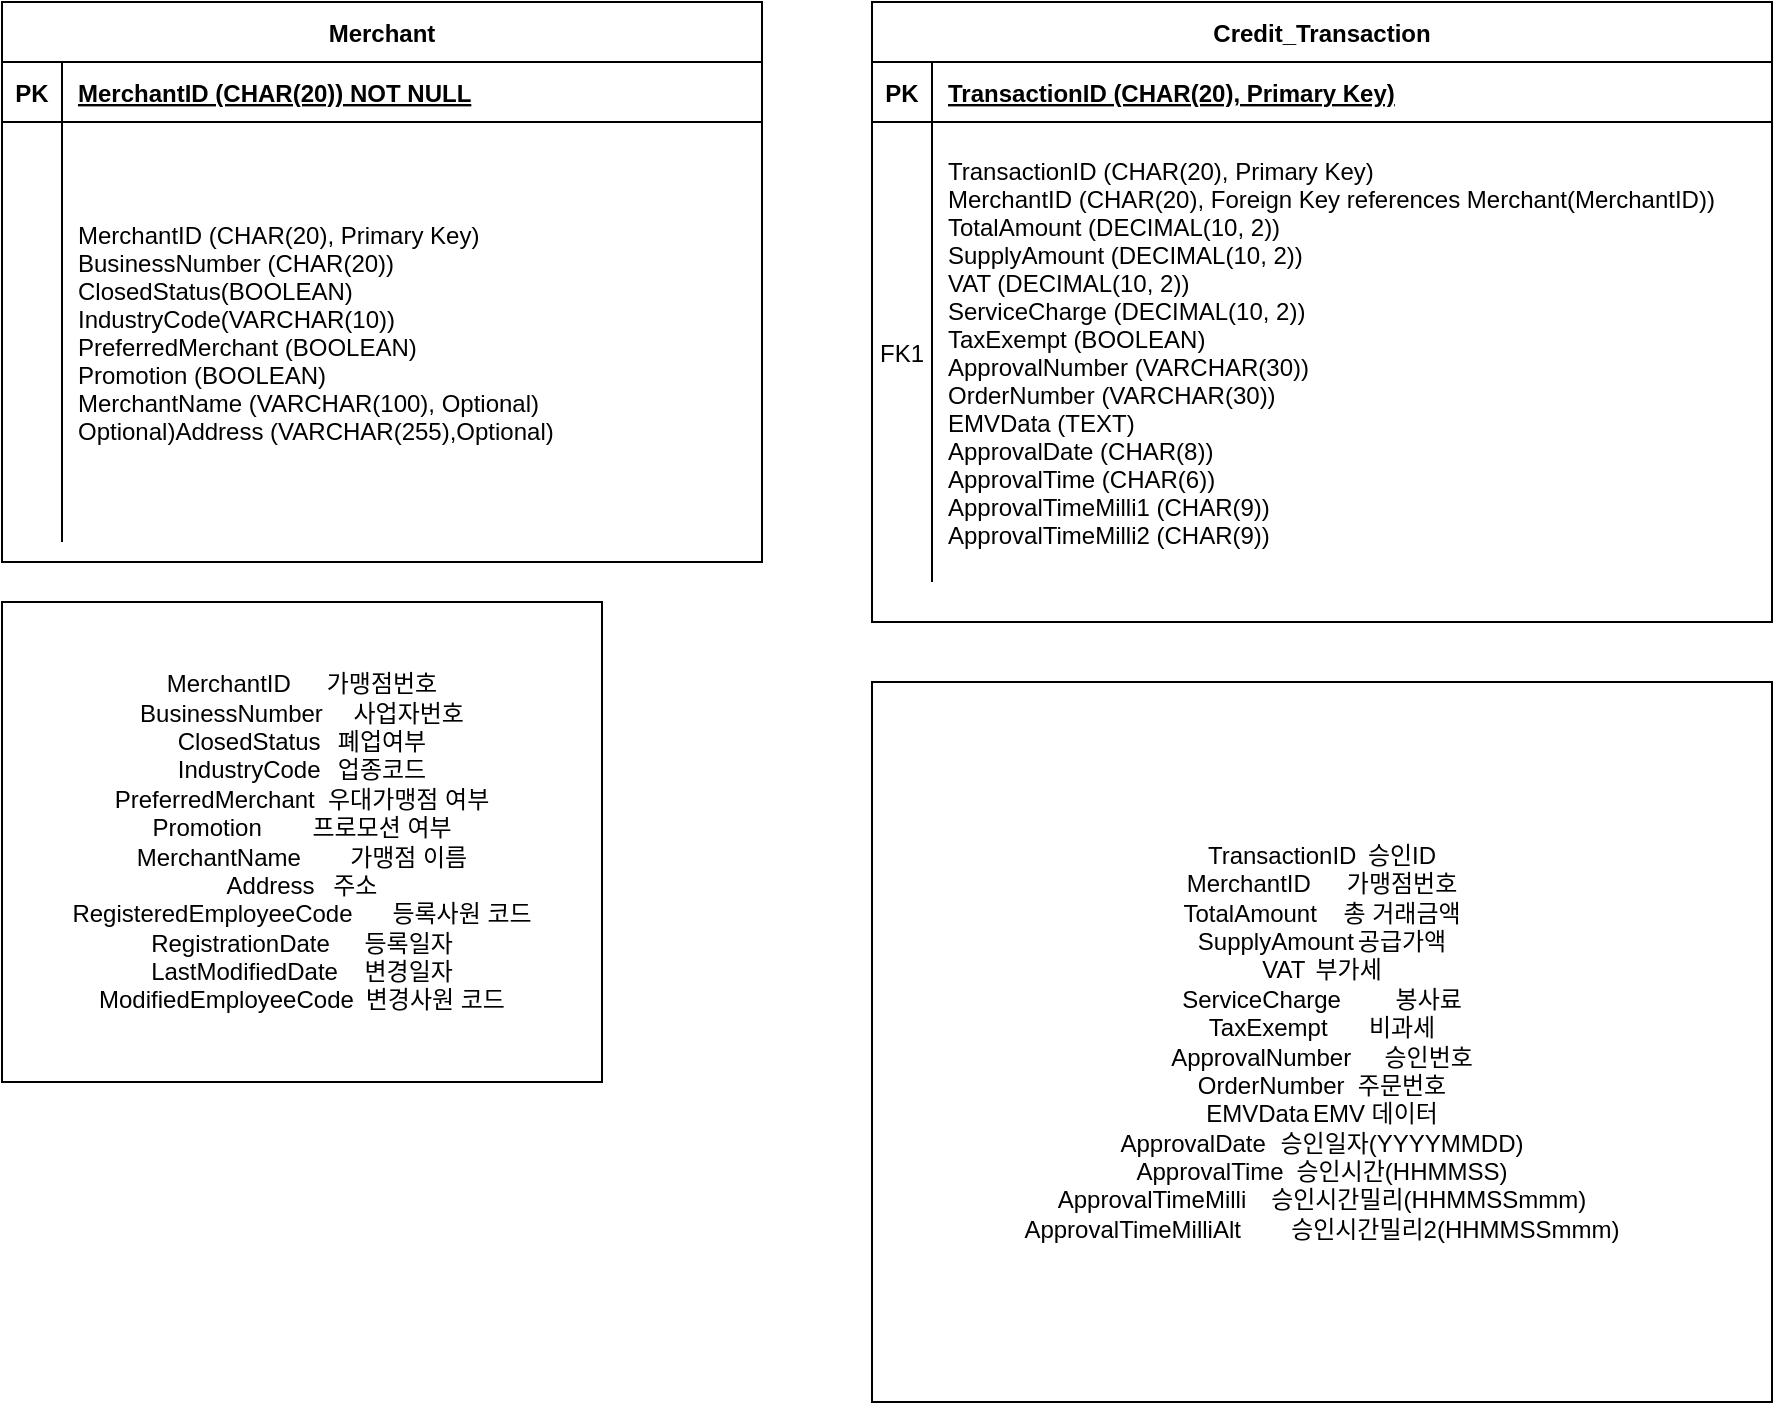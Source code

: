 <mxfile version="24.6.5" type="github">
  <diagram id="R2lEEEUBdFMjLlhIrx00" name="Page-1">
    <mxGraphModel dx="2074" dy="1140" grid="1" gridSize="10" guides="1" tooltips="1" connect="1" arrows="1" fold="1" page="1" pageScale="1" pageWidth="850" pageHeight="1100" math="0" shadow="0" extFonts="Permanent Marker^https://fonts.googleapis.com/css?family=Permanent+Marker">
      <root>
        <mxCell id="0" />
        <mxCell id="1" parent="0" />
        <mxCell id="C-vyLk0tnHw3VtMMgP7b-2" value="Credit_Transaction" style="shape=table;startSize=30;container=1;collapsible=1;childLayout=tableLayout;fixedRows=1;rowLines=0;fontStyle=1;align=center;resizeLast=1;" parent="1" vertex="1">
          <mxGeometry x="480" y="40" width="450" height="310" as="geometry">
            <mxRectangle x="450" y="120" width="140" height="30" as="alternateBounds" />
          </mxGeometry>
        </mxCell>
        <mxCell id="C-vyLk0tnHw3VtMMgP7b-3" value="" style="shape=partialRectangle;collapsible=0;dropTarget=0;pointerEvents=0;fillColor=none;points=[[0,0.5],[1,0.5]];portConstraint=eastwest;top=0;left=0;right=0;bottom=1;" parent="C-vyLk0tnHw3VtMMgP7b-2" vertex="1">
          <mxGeometry y="30" width="450" height="30" as="geometry" />
        </mxCell>
        <mxCell id="C-vyLk0tnHw3VtMMgP7b-4" value="PK" style="shape=partialRectangle;overflow=hidden;connectable=0;fillColor=none;top=0;left=0;bottom=0;right=0;fontStyle=1;" parent="C-vyLk0tnHw3VtMMgP7b-3" vertex="1">
          <mxGeometry width="30" height="30" as="geometry">
            <mxRectangle width="30" height="30" as="alternateBounds" />
          </mxGeometry>
        </mxCell>
        <mxCell id="C-vyLk0tnHw3VtMMgP7b-5" value="TransactionID (CHAR(20), Primary Key)" style="shape=partialRectangle;overflow=hidden;connectable=0;fillColor=none;top=0;left=0;bottom=0;right=0;align=left;spacingLeft=6;fontStyle=5;" parent="C-vyLk0tnHw3VtMMgP7b-3" vertex="1">
          <mxGeometry x="30" width="420" height="30" as="geometry">
            <mxRectangle width="420" height="30" as="alternateBounds" />
          </mxGeometry>
        </mxCell>
        <mxCell id="C-vyLk0tnHw3VtMMgP7b-6" value="" style="shape=partialRectangle;collapsible=0;dropTarget=0;pointerEvents=0;fillColor=none;points=[[0,0.5],[1,0.5]];portConstraint=eastwest;top=0;left=0;right=0;bottom=0;" parent="C-vyLk0tnHw3VtMMgP7b-2" vertex="1">
          <mxGeometry y="60" width="450" height="230" as="geometry" />
        </mxCell>
        <mxCell id="C-vyLk0tnHw3VtMMgP7b-7" value="FK1" style="shape=partialRectangle;overflow=hidden;connectable=0;fillColor=none;top=0;left=0;bottom=0;right=0;" parent="C-vyLk0tnHw3VtMMgP7b-6" vertex="1">
          <mxGeometry width="30" height="230" as="geometry">
            <mxRectangle width="30" height="230" as="alternateBounds" />
          </mxGeometry>
        </mxCell>
        <mxCell id="C-vyLk0tnHw3VtMMgP7b-8" value="TransactionID (CHAR(20), Primary Key)&#xa;MerchantID (CHAR(20), Foreign Key references Merchant(MerchantID))&#xa;TotalAmount (DECIMAL(10, 2))&#xa;SupplyAmount (DECIMAL(10, 2))&#xa;VAT (DECIMAL(10, 2))&#xa;ServiceCharge (DECIMAL(10, 2))&#xa;TaxExempt (BOOLEAN)&#xa;ApprovalNumber (VARCHAR(30))&#xa;OrderNumber (VARCHAR(30))&#xa;EMVData (TEXT)&#xa;ApprovalDate (CHAR(8)) &#xa;ApprovalTime (CHAR(6)) &#xa;ApprovalTimeMilli1 (CHAR(9)) &#xa;ApprovalTimeMilli2 (CHAR(9)) " style="shape=partialRectangle;overflow=hidden;connectable=0;fillColor=none;top=0;left=0;bottom=0;right=0;align=left;spacingLeft=6;" parent="C-vyLk0tnHw3VtMMgP7b-6" vertex="1">
          <mxGeometry x="30" width="420" height="230" as="geometry">
            <mxRectangle width="420" height="230" as="alternateBounds" />
          </mxGeometry>
        </mxCell>
        <mxCell id="C-vyLk0tnHw3VtMMgP7b-23" value="Merchant" style="shape=table;startSize=30;container=1;collapsible=1;childLayout=tableLayout;fixedRows=1;rowLines=0;fontStyle=1;align=center;resizeLast=1;" parent="1" vertex="1">
          <mxGeometry x="45" y="40" width="380" height="280" as="geometry" />
        </mxCell>
        <mxCell id="C-vyLk0tnHw3VtMMgP7b-24" value="" style="shape=partialRectangle;collapsible=0;dropTarget=0;pointerEvents=0;fillColor=none;points=[[0,0.5],[1,0.5]];portConstraint=eastwest;top=0;left=0;right=0;bottom=1;" parent="C-vyLk0tnHw3VtMMgP7b-23" vertex="1">
          <mxGeometry y="30" width="380" height="30" as="geometry" />
        </mxCell>
        <mxCell id="C-vyLk0tnHw3VtMMgP7b-25" value="PK" style="shape=partialRectangle;overflow=hidden;connectable=0;fillColor=none;top=0;left=0;bottom=0;right=0;fontStyle=1;" parent="C-vyLk0tnHw3VtMMgP7b-24" vertex="1">
          <mxGeometry width="30" height="30" as="geometry">
            <mxRectangle width="30" height="30" as="alternateBounds" />
          </mxGeometry>
        </mxCell>
        <mxCell id="C-vyLk0tnHw3VtMMgP7b-26" value="MerchantID (CHAR(20)) NOT NULL" style="shape=partialRectangle;overflow=hidden;connectable=0;fillColor=none;top=0;left=0;bottom=0;right=0;align=left;spacingLeft=6;fontStyle=5;" parent="C-vyLk0tnHw3VtMMgP7b-24" vertex="1">
          <mxGeometry x="30" width="350" height="30" as="geometry">
            <mxRectangle width="350" height="30" as="alternateBounds" />
          </mxGeometry>
        </mxCell>
        <mxCell id="C-vyLk0tnHw3VtMMgP7b-27" value="" style="shape=partialRectangle;collapsible=0;dropTarget=0;pointerEvents=0;fillColor=none;points=[[0,0.5],[1,0.5]];portConstraint=eastwest;top=0;left=0;right=0;bottom=0;" parent="C-vyLk0tnHw3VtMMgP7b-23" vertex="1">
          <mxGeometry y="60" width="380" height="210" as="geometry" />
        </mxCell>
        <mxCell id="C-vyLk0tnHw3VtMMgP7b-28" value="" style="shape=partialRectangle;overflow=hidden;connectable=0;fillColor=none;top=0;left=0;bottom=0;right=0;" parent="C-vyLk0tnHw3VtMMgP7b-27" vertex="1">
          <mxGeometry width="30" height="210" as="geometry">
            <mxRectangle width="30" height="210" as="alternateBounds" />
          </mxGeometry>
        </mxCell>
        <mxCell id="C-vyLk0tnHw3VtMMgP7b-29" value="MerchantID (CHAR(20), Primary Key)&#xa;BusinessNumber (CHAR(20))&#xa;ClosedStatus(BOOLEAN)&#xa;IndustryCode(VARCHAR(10))&#xa;PreferredMerchant (BOOLEAN)&#xa;Promotion (BOOLEAN)&#xa;MerchantName (VARCHAR(100), Optional)&#xa;Optional)Address (VARCHAR(255),Optional)" style="shape=partialRectangle;overflow=hidden;connectable=0;fillColor=none;top=0;left=0;bottom=0;right=0;align=left;spacingLeft=6;" parent="C-vyLk0tnHw3VtMMgP7b-27" vertex="1">
          <mxGeometry x="30" width="350" height="210" as="geometry">
            <mxRectangle width="350" height="210" as="alternateBounds" />
          </mxGeometry>
        </mxCell>
        <mxCell id="scW38HUTE_DoaA1xdUYx-36" value="&lt;div&gt;MerchantID&lt;span style=&quot;white-space:pre&quot;&gt;&#x9;&lt;/span&gt;가맹점번호&lt;/div&gt;&lt;div&gt;BusinessNumber&lt;span style=&quot;white-space:pre&quot;&gt;&#x9;&lt;/span&gt;사업자번호&lt;/div&gt;&lt;div&gt;ClosedStatus&lt;span style=&quot;white-space:pre&quot;&gt;&#x9;&lt;/span&gt;폐업여부&lt;/div&gt;&lt;div&gt;IndustryCode&lt;span style=&quot;white-space:pre&quot;&gt;&#x9;&lt;/span&gt;업종코드&lt;/div&gt;&lt;div&gt;PreferredMerchant&lt;span style=&quot;white-space:pre&quot;&gt;&#x9;&lt;/span&gt;우대가맹점 여부&lt;/div&gt;&lt;div&gt;Promotion&lt;span style=&quot;white-space:pre&quot;&gt;&#x9;&lt;/span&gt;프로모션 여부&lt;/div&gt;&lt;div&gt;MerchantName&lt;span style=&quot;white-space:pre&quot;&gt;&#x9;&lt;/span&gt;가맹점 이름&lt;/div&gt;&lt;div&gt;Address&lt;span style=&quot;white-space:pre&quot;&gt;&#x9;&lt;/span&gt;주소&lt;/div&gt;&lt;div&gt;RegisteredEmployeeCode&lt;span style=&quot;white-space:pre&quot;&gt;&#x9;&lt;/span&gt;등록사원 코드&lt;/div&gt;&lt;div&gt;RegistrationDate&lt;span style=&quot;white-space:pre&quot;&gt;&#x9;&lt;/span&gt;등록일자&lt;/div&gt;&lt;div&gt;LastModifiedDate&lt;span style=&quot;white-space:pre&quot;&gt;&#x9;&lt;/span&gt;변경일자&lt;/div&gt;&lt;div&gt;ModifiedEmployeeCode&lt;span style=&quot;white-space:pre&quot;&gt;&#x9;&lt;/span&gt;변경사원 코드&lt;/div&gt;" style="rounded=0;whiteSpace=wrap;html=1;" vertex="1" parent="1">
          <mxGeometry x="45" y="340" width="300" height="240" as="geometry" />
        </mxCell>
        <mxCell id="scW38HUTE_DoaA1xdUYx-37" value="&lt;div&gt;TransactionID&lt;span style=&quot;white-space:pre&quot;&gt;&#x9;&lt;/span&gt;승인ID&lt;/div&gt;&lt;div&gt;MerchantID&lt;span style=&quot;white-space:pre&quot;&gt;&#x9;&lt;/span&gt;가맹점번호&lt;/div&gt;&lt;div&gt;TotalAmount&lt;span style=&quot;white-space:pre&quot;&gt;&#x9;&lt;/span&gt;총 거래금액&lt;/div&gt;&lt;div&gt;SupplyAmount&lt;span style=&quot;white-space:pre&quot;&gt;&#x9;&lt;/span&gt;공급가액&lt;/div&gt;&lt;div&gt;VAT&lt;span style=&quot;white-space:pre&quot;&gt;&#x9;&lt;/span&gt;부가세&lt;/div&gt;&lt;div&gt;ServiceCharge&lt;span style=&quot;white-space:pre&quot;&gt;&#x9;&lt;/span&gt;봉사료&lt;/div&gt;&lt;div&gt;TaxExempt&lt;span style=&quot;white-space:pre&quot;&gt;&#x9;&lt;/span&gt;비과세&lt;/div&gt;&lt;div&gt;ApprovalNumber&lt;span style=&quot;white-space:pre&quot;&gt;&#x9;&lt;/span&gt;승인번호&lt;/div&gt;&lt;div&gt;OrderNumber&lt;span style=&quot;white-space:pre&quot;&gt;&#x9;&lt;/span&gt;주문번호&lt;/div&gt;&lt;div&gt;EMVData&lt;span style=&quot;white-space:pre&quot;&gt;&#x9;&lt;/span&gt;EMV 데이터&lt;/div&gt;&lt;div&gt;ApprovalDate&lt;span style=&quot;white-space:pre&quot;&gt;&#x9;&lt;/span&gt;승인일자(YYYYMMDD)&lt;/div&gt;&lt;div&gt;ApprovalTime&lt;span style=&quot;white-space:pre&quot;&gt;&#x9;&lt;/span&gt;승인시간(HHMMSS)&lt;/div&gt;&lt;div&gt;ApprovalTimeMilli&lt;span style=&quot;white-space:pre&quot;&gt;&#x9;&lt;/span&gt;승인시간밀리(HHMMSSmmm)&lt;/div&gt;&lt;div&gt;ApprovalTimeMilliAlt&lt;span style=&quot;white-space:pre&quot;&gt;&#x9;&lt;/span&gt;승인시간밀리2(HHMMSSmmm)&lt;/div&gt;" style="rounded=0;whiteSpace=wrap;html=1;" vertex="1" parent="1">
          <mxGeometry x="480" y="380" width="450" height="360" as="geometry" />
        </mxCell>
      </root>
    </mxGraphModel>
  </diagram>
</mxfile>
